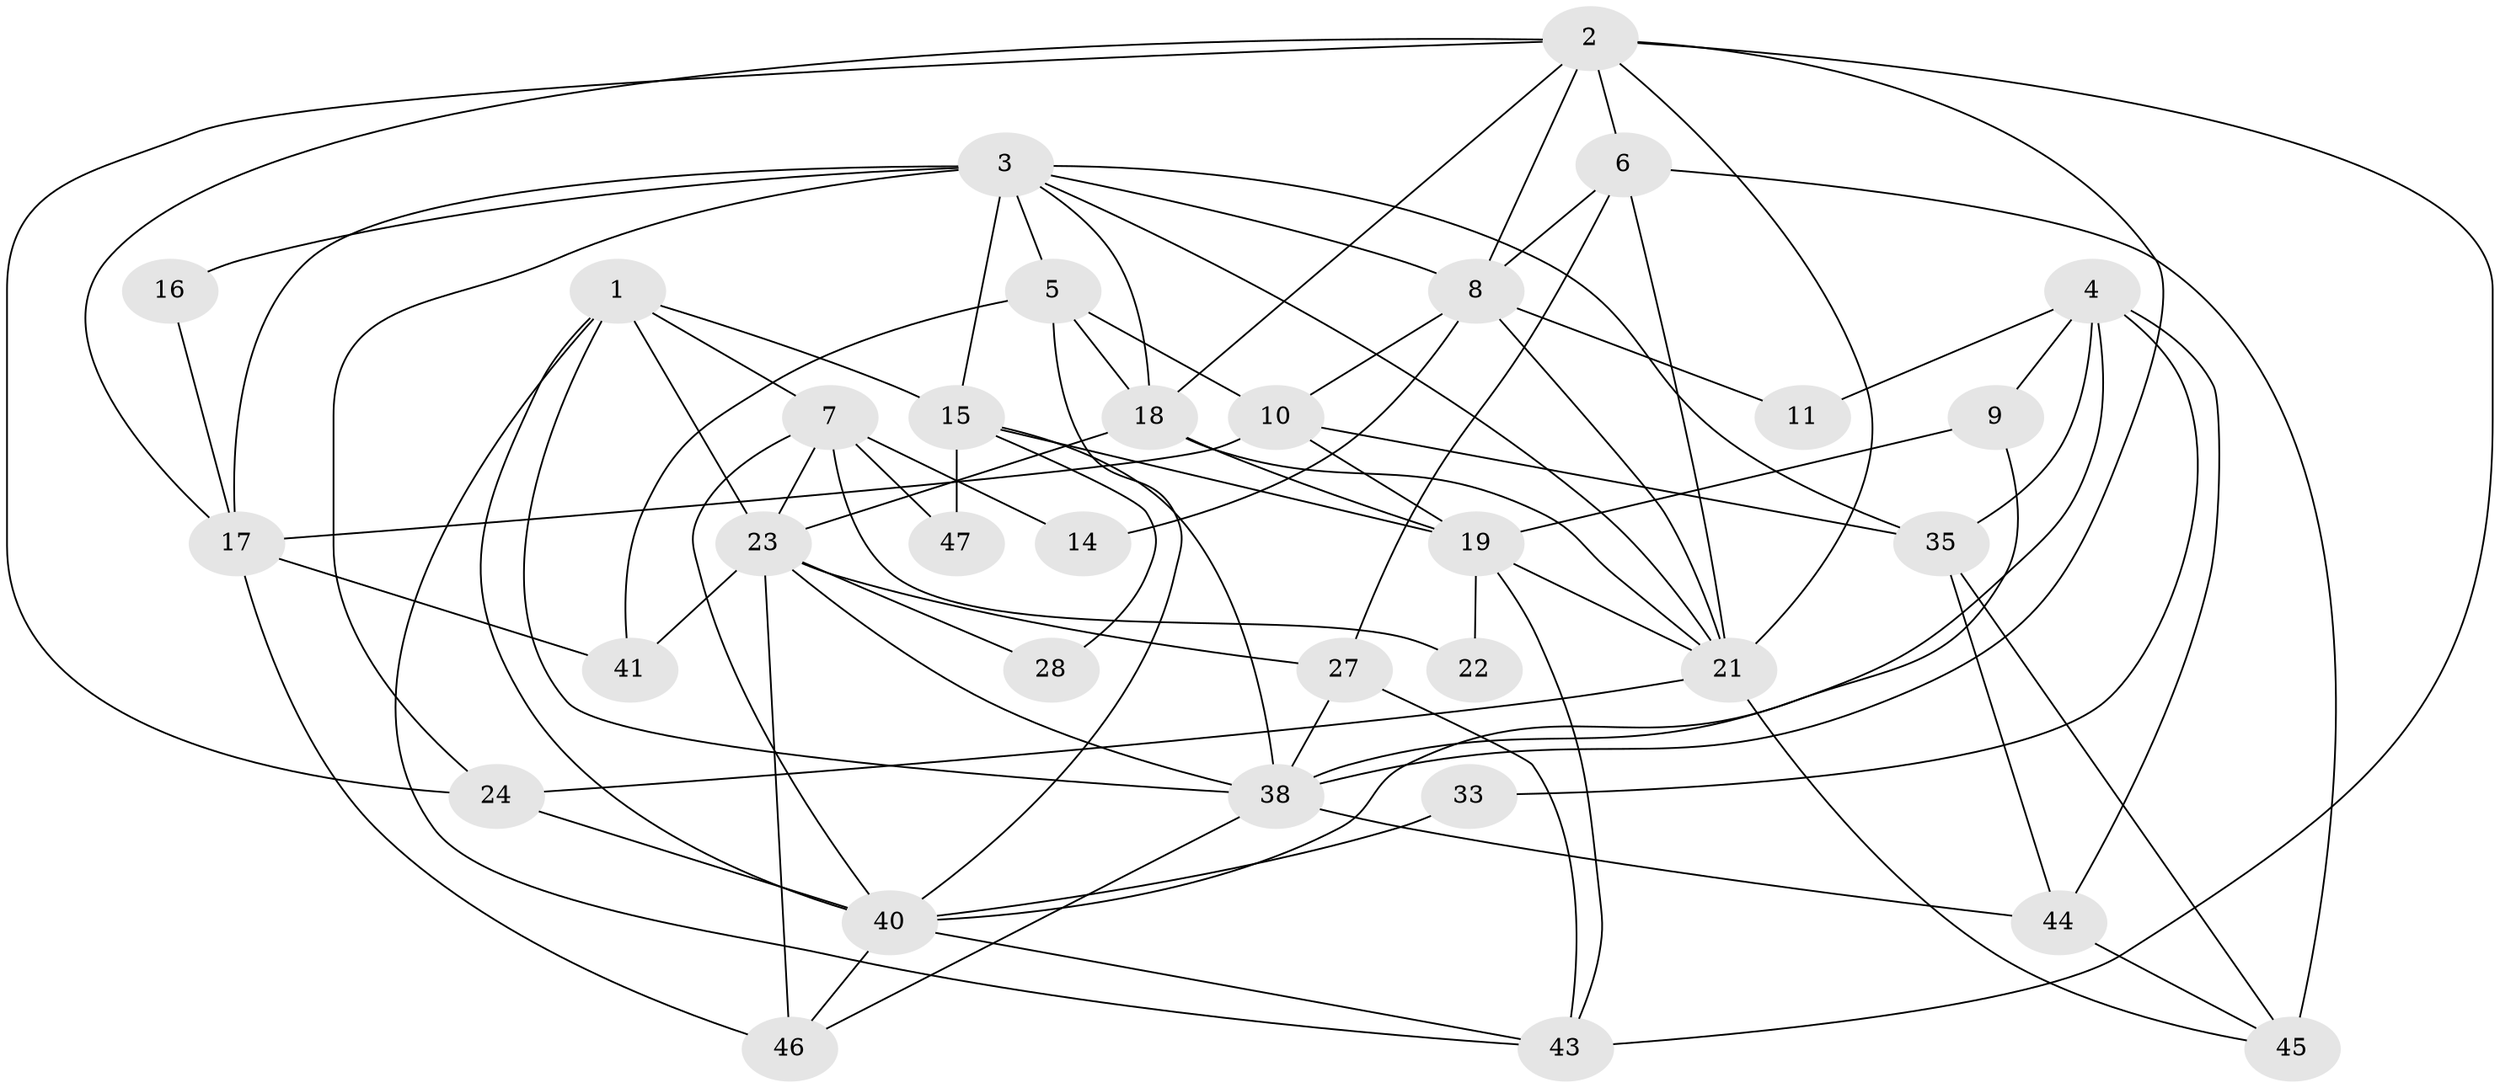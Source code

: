 // original degree distribution, {2: 0.21818181818181817, 5: 0.23636363636363636, 7: 0.03636363636363636, 4: 0.21818181818181817, 6: 0.12727272727272726, 3: 0.16363636363636364}
// Generated by graph-tools (version 1.1) at 2025/11/02/27/25 16:11:20]
// undirected, 33 vertices, 82 edges
graph export_dot {
graph [start="1"]
  node [color=gray90,style=filled];
  1 [super="+52"];
  2 [super="+25"];
  3 [super="+30"];
  4 [super="+12"];
  5 [super="+32"];
  6;
  7 [super="+36"];
  8 [super="+31"];
  9 [super="+13"];
  10 [super="+42"];
  11;
  14;
  15;
  16;
  17 [super="+29"];
  18 [super="+26"];
  19 [super="+20"];
  21 [super="+51"];
  22;
  23 [super="+34"];
  24 [super="+49"];
  27 [super="+39"];
  28;
  33;
  35 [super="+37"];
  38 [super="+48"];
  40 [super="+53"];
  41;
  43 [super="+55"];
  44 [super="+54"];
  45;
  46;
  47 [super="+50"];
  1 -- 40;
  1 -- 23;
  1 -- 38;
  1 -- 7;
  1 -- 43;
  1 -- 15;
  2 -- 21;
  2 -- 6;
  2 -- 17;
  2 -- 18;
  2 -- 8;
  2 -- 43;
  2 -- 38;
  2 -- 24;
  3 -- 17 [weight=2];
  3 -- 5;
  3 -- 8;
  3 -- 16;
  3 -- 35;
  3 -- 18;
  3 -- 15;
  3 -- 21;
  3 -- 24;
  4 -- 35 [weight=2];
  4 -- 11;
  4 -- 33;
  4 -- 9;
  4 -- 38;
  4 -- 44;
  5 -- 18;
  5 -- 40;
  5 -- 41;
  5 -- 10;
  6 -- 21 [weight=2];
  6 -- 27;
  6 -- 45;
  6 -- 8;
  7 -- 14;
  7 -- 22;
  7 -- 47 [weight=2];
  7 -- 23;
  7 -- 40;
  8 -- 14;
  8 -- 21;
  8 -- 10;
  8 -- 11;
  9 -- 40;
  9 -- 19;
  10 -- 17 [weight=2];
  10 -- 19;
  10 -- 35;
  15 -- 28;
  15 -- 38;
  15 -- 47;
  15 -- 19;
  16 -- 17;
  17 -- 41;
  17 -- 46;
  18 -- 19;
  18 -- 21;
  18 -- 23;
  19 -- 43;
  19 -- 21;
  19 -- 22;
  21 -- 24;
  21 -- 45;
  23 -- 46;
  23 -- 28;
  23 -- 41;
  23 -- 38;
  23 -- 27;
  24 -- 40;
  27 -- 38;
  27 -- 43;
  33 -- 40;
  35 -- 44;
  35 -- 45;
  38 -- 44;
  38 -- 46;
  40 -- 46;
  40 -- 43;
  44 -- 45;
}
